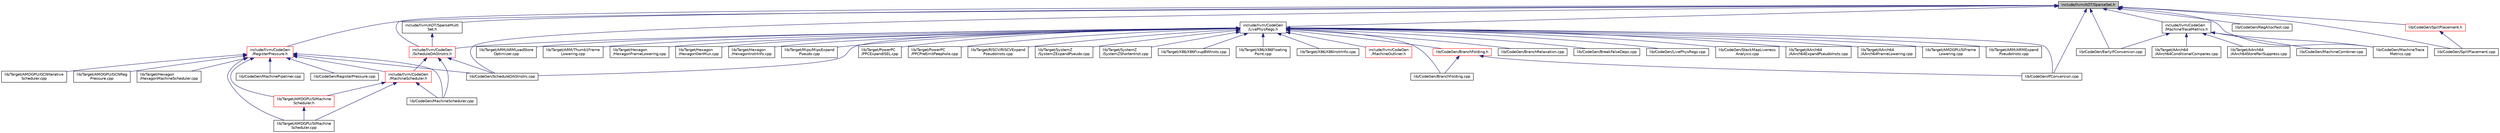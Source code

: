 digraph "include/llvm/ADT/SparseSet.h"
{
 // LATEX_PDF_SIZE
  bgcolor="transparent";
  edge [fontname="Helvetica",fontsize="10",labelfontname="Helvetica",labelfontsize="10"];
  node [fontname="Helvetica",fontsize="10",shape="box"];
  Node1 [label="include/llvm/ADT/SparseSet.h",height=0.2,width=0.4,color="black", fillcolor="grey75", style="filled", fontcolor="black",tooltip=" "];
  Node1 -> Node2 [dir="back",color="midnightblue",fontsize="10",style="solid",fontname="Helvetica"];
  Node2 [label="include/llvm/ADT/SparseMulti\lSet.h",height=0.2,width=0.4,color="black",URL="$SparseMultiSet_8h.html",tooltip=" "];
  Node2 -> Node3 [dir="back",color="midnightblue",fontsize="10",style="solid",fontname="Helvetica"];
  Node3 [label="include/llvm/CodeGen\l/ScheduleDAGInstrs.h",height=0.2,width=0.4,color="red",URL="$ScheduleDAGInstrs_8h.html",tooltip=" "];
  Node3 -> Node6 [dir="back",color="midnightblue",fontsize="10",style="solid",fontname="Helvetica"];
  Node6 [label="include/llvm/CodeGen\l/MachineScheduler.h",height=0.2,width=0.4,color="red",URL="$MachineScheduler_8h.html",tooltip=" "];
  Node6 -> Node7 [dir="back",color="midnightblue",fontsize="10",style="solid",fontname="Helvetica"];
  Node7 [label="lib/CodeGen/MachineScheduler.cpp",height=0.2,width=0.4,color="black",URL="$MachineScheduler_8cpp.html",tooltip=" "];
  Node6 -> Node22 [dir="back",color="midnightblue",fontsize="10",style="solid",fontname="Helvetica"];
  Node22 [label="lib/Target/AMDGPU/SIMachine\lScheduler.cpp",height=0.2,width=0.4,color="black",URL="$SIMachineScheduler_8cpp.html",tooltip="SI Machine Scheduler interface."];
  Node6 -> Node23 [dir="back",color="midnightblue",fontsize="10",style="solid",fontname="Helvetica"];
  Node23 [label="lib/Target/AMDGPU/SIMachine\lScheduler.h",height=0.2,width=0.4,color="red",URL="$SIMachineScheduler_8h.html",tooltip="SI Machine Scheduler interface."];
  Node23 -> Node22 [dir="back",color="midnightblue",fontsize="10",style="solid",fontname="Helvetica"];
  Node3 -> Node7 [dir="back",color="midnightblue",fontsize="10",style="solid",fontname="Helvetica"];
  Node3 -> Node46 [dir="back",color="midnightblue",fontsize="10",style="solid",fontname="Helvetica"];
  Node46 [label="lib/CodeGen/ScheduleDAGInstrs.cpp",height=0.2,width=0.4,color="black",URL="$ScheduleDAGInstrs_8cpp.html",tooltip=" "];
  Node1 -> Node47 [dir="back",color="midnightblue",fontsize="10",style="solid",fontname="Helvetica"];
  Node47 [label="include/llvm/CodeGen\l/LivePhysRegs.h",height=0.2,width=0.4,color="black",URL="$LivePhysRegs_8h.html",tooltip="This file implements the LivePhysRegs utility for tracking liveness of physical registers."];
  Node47 -> Node48 [dir="back",color="midnightblue",fontsize="10",style="solid",fontname="Helvetica"];
  Node48 [label="include/llvm/CodeGen\l/MachineOutliner.h",height=0.2,width=0.4,color="red",URL="$MachineOutliner_8h.html",tooltip="Contains all data structures shared between the outliner implemented in MachineOutliner...."];
  Node47 -> Node3 [dir="back",color="midnightblue",fontsize="10",style="solid",fontname="Helvetica"];
  Node47 -> Node68 [dir="back",color="midnightblue",fontsize="10",style="solid",fontname="Helvetica"];
  Node68 [label="lib/CodeGen/BranchFolding.cpp",height=0.2,width=0.4,color="black",URL="$BranchFolding_8cpp.html",tooltip=" "];
  Node47 -> Node686 [dir="back",color="midnightblue",fontsize="10",style="solid",fontname="Helvetica"];
  Node686 [label="lib/CodeGen/BranchFolding.h",height=0.2,width=0.4,color="red",URL="$BranchFolding_8h.html",tooltip=" "];
  Node686 -> Node68 [dir="back",color="midnightblue",fontsize="10",style="solid",fontname="Helvetica"];
  Node686 -> Node83 [dir="back",color="midnightblue",fontsize="10",style="solid",fontname="Helvetica"];
  Node83 [label="lib/CodeGen/IfConversion.cpp",height=0.2,width=0.4,color="black",URL="$IfConversion_8cpp.html",tooltip=" "];
  Node47 -> Node69 [dir="back",color="midnightblue",fontsize="10",style="solid",fontname="Helvetica"];
  Node69 [label="lib/CodeGen/BranchRelaxation.cpp",height=0.2,width=0.4,color="black",URL="$BranchRelaxation_8cpp.html",tooltip=" "];
  Node47 -> Node70 [dir="back",color="midnightblue",fontsize="10",style="solid",fontname="Helvetica"];
  Node70 [label="lib/CodeGen/BreakFalseDeps.cpp",height=0.2,width=0.4,color="black",URL="$BreakFalseDeps_8cpp.html",tooltip=" "];
  Node47 -> Node83 [dir="back",color="midnightblue",fontsize="10",style="solid",fontname="Helvetica"];
  Node47 -> Node687 [dir="back",color="midnightblue",fontsize="10",style="solid",fontname="Helvetica"];
  Node687 [label="lib/CodeGen/LivePhysRegs.cpp",height=0.2,width=0.4,color="black",URL="$LivePhysRegs_8cpp.html",tooltip=" "];
  Node47 -> Node46 [dir="back",color="midnightblue",fontsize="10",style="solid",fontname="Helvetica"];
  Node47 -> Node688 [dir="back",color="midnightblue",fontsize="10",style="solid",fontname="Helvetica"];
  Node688 [label="lib/CodeGen/StackMapLiveness\lAnalysis.cpp",height=0.2,width=0.4,color="black",URL="$StackMapLivenessAnalysis_8cpp.html",tooltip=" "];
  Node47 -> Node152 [dir="back",color="midnightblue",fontsize="10",style="solid",fontname="Helvetica"];
  Node152 [label="lib/Target/AArch64\l/AArch64ExpandPseudoInsts.cpp",height=0.2,width=0.4,color="black",URL="$AArch64ExpandPseudoInsts_8cpp.html",tooltip=" "];
  Node47 -> Node145 [dir="back",color="midnightblue",fontsize="10",style="solid",fontname="Helvetica"];
  Node145 [label="lib/Target/AArch64\l/AArch64FrameLowering.cpp",height=0.2,width=0.4,color="black",URL="$AArch64FrameLowering_8cpp.html",tooltip=" "];
  Node47 -> Node233 [dir="back",color="midnightblue",fontsize="10",style="solid",fontname="Helvetica"];
  Node233 [label="lib/Target/AMDGPU/SIFrame\lLowering.cpp",height=0.2,width=0.4,color="black",URL="$SIFrameLowering_8cpp.html",tooltip=" "];
  Node47 -> Node278 [dir="back",color="midnightblue",fontsize="10",style="solid",fontname="Helvetica"];
  Node278 [label="lib/Target/ARM/ARMExpand\lPseudoInsts.cpp",height=0.2,width=0.4,color="black",URL="$ARMExpandPseudoInsts_8cpp.html",tooltip=" "];
  Node47 -> Node289 [dir="back",color="midnightblue",fontsize="10",style="solid",fontname="Helvetica"];
  Node289 [label="lib/Target/ARM/ARMLoadStore\lOptimizer.cpp",height=0.2,width=0.4,color="black",URL="$ARMLoadStoreOptimizer_8cpp.html",tooltip=" "];
  Node47 -> Node305 [dir="back",color="midnightblue",fontsize="10",style="solid",fontname="Helvetica"];
  Node305 [label="lib/Target/ARM/Thumb1Frame\lLowering.cpp",height=0.2,width=0.4,color="black",URL="$Thumb1FrameLowering_8cpp.html",tooltip=" "];
  Node47 -> Node361 [dir="back",color="midnightblue",fontsize="10",style="solid",fontname="Helvetica"];
  Node361 [label="lib/Target/Hexagon\l/HexagonFrameLowering.cpp",height=0.2,width=0.4,color="black",URL="$HexagonFrameLowering_8cpp.html",tooltip=" "];
  Node47 -> Node363 [dir="back",color="midnightblue",fontsize="10",style="solid",fontname="Helvetica"];
  Node363 [label="lib/Target/Hexagon\l/HexagonGenMux.cpp",height=0.2,width=0.4,color="black",URL="$HexagonGenMux_8cpp.html",tooltip=" "];
  Node47 -> Node348 [dir="back",color="midnightblue",fontsize="10",style="solid",fontname="Helvetica"];
  Node348 [label="lib/Target/Hexagon\l/HexagonInstrInfo.cpp",height=0.2,width=0.4,color="black",URL="$HexagonInstrInfo_8cpp.html",tooltip=" "];
  Node47 -> Node435 [dir="back",color="midnightblue",fontsize="10",style="solid",fontname="Helvetica"];
  Node435 [label="lib/Target/Mips/MipsExpand\lPseudo.cpp",height=0.2,width=0.4,color="black",URL="$MipsExpandPseudo_8cpp.html",tooltip=" "];
  Node47 -> Node495 [dir="back",color="midnightblue",fontsize="10",style="solid",fontname="Helvetica"];
  Node495 [label="lib/Target/PowerPC\l/PPCExpandISEL.cpp",height=0.2,width=0.4,color="black",URL="$PPCExpandISEL_8cpp.html",tooltip=" "];
  Node47 -> Node510 [dir="back",color="midnightblue",fontsize="10",style="solid",fontname="Helvetica"];
  Node510 [label="lib/Target/PowerPC\l/PPCPreEmitPeephole.cpp",height=0.2,width=0.4,color="black",URL="$PPCPreEmitPeephole_8cpp.html",tooltip=" "];
  Node47 -> Node524 [dir="back",color="midnightblue",fontsize="10",style="solid",fontname="Helvetica"];
  Node524 [label="lib/Target/RISCV/RISCVExpand\lPseudoInsts.cpp",height=0.2,width=0.4,color="black",URL="$RISCVExpandPseudoInsts_8cpp.html",tooltip=" "];
  Node47 -> Node556 [dir="back",color="midnightblue",fontsize="10",style="solid",fontname="Helvetica"];
  Node556 [label="lib/Target/SystemZ\l/SystemZExpandPseudo.cpp",height=0.2,width=0.4,color="black",URL="$SystemZExpandPseudo_8cpp.html",tooltip=" "];
  Node47 -> Node572 [dir="back",color="midnightblue",fontsize="10",style="solid",fontname="Helvetica"];
  Node572 [label="lib/Target/SystemZ\l/SystemZShortenInst.cpp",height=0.2,width=0.4,color="black",URL="$SystemZShortenInst_8cpp.html",tooltip=" "];
  Node47 -> Node629 [dir="back",color="midnightblue",fontsize="10",style="solid",fontname="Helvetica"];
  Node629 [label="lib/Target/X86/X86FixupBWInsts.cpp",height=0.2,width=0.4,color="black",URL="$X86FixupBWInsts_8cpp.html",tooltip="This file defines the pass that looks through the machine instructions late in the compilation,..."];
  Node47 -> Node631 [dir="back",color="midnightblue",fontsize="10",style="solid",fontname="Helvetica"];
  Node631 [label="lib/Target/X86/X86Floating\lPoint.cpp",height=0.2,width=0.4,color="black",URL="$X86FloatingPoint_8cpp.html",tooltip=" "];
  Node47 -> Node648 [dir="back",color="midnightblue",fontsize="10",style="solid",fontname="Helvetica"];
  Node648 [label="lib/Target/X86/X86InstrInfo.cpp",height=0.2,width=0.4,color="black",URL="$X86InstrInfo_8cpp.html",tooltip=" "];
  Node1 -> Node689 [dir="back",color="midnightblue",fontsize="10",style="solid",fontname="Helvetica"];
  Node689 [label="include/llvm/CodeGen\l/MachineTraceMetrics.h",height=0.2,width=0.4,color="black",URL="$MachineTraceMetrics_8h.html",tooltip=" "];
  Node689 -> Node74 [dir="back",color="midnightblue",fontsize="10",style="solid",fontname="Helvetica"];
  Node74 [label="lib/CodeGen/EarlyIfConversion.cpp",height=0.2,width=0.4,color="black",URL="$EarlyIfConversion_8cpp.html",tooltip=" "];
  Node689 -> Node93 [dir="back",color="midnightblue",fontsize="10",style="solid",fontname="Helvetica"];
  Node93 [label="lib/CodeGen/MachineCombiner.cpp",height=0.2,width=0.4,color="black",URL="$MachineCombiner_8cpp.html",tooltip=" "];
  Node689 -> Node690 [dir="back",color="midnightblue",fontsize="10",style="solid",fontname="Helvetica"];
  Node690 [label="lib/CodeGen/MachineTrace\lMetrics.cpp",height=0.2,width=0.4,color="black",URL="$MachineTraceMetrics_8cpp.html",tooltip=" "];
  Node689 -> Node143 [dir="back",color="midnightblue",fontsize="10",style="solid",fontname="Helvetica"];
  Node143 [label="lib/Target/AArch64\l/AArch64ConditionalCompares.cpp",height=0.2,width=0.4,color="black",URL="$AArch64ConditionalCompares_8cpp.html",tooltip=" "];
  Node689 -> Node161 [dir="back",color="midnightblue",fontsize="10",style="solid",fontname="Helvetica"];
  Node161 [label="lib/Target/AArch64\l/AArch64StorePairSuppress.cpp",height=0.2,width=0.4,color="black",URL="$AArch64StorePairSuppress_8cpp.html",tooltip=" "];
  Node1 -> Node691 [dir="back",color="midnightblue",fontsize="10",style="solid",fontname="Helvetica"];
  Node691 [label="include/llvm/CodeGen\l/RegisterPressure.h",height=0.2,width=0.4,color="red",URL="$RegisterPressure_8h.html",tooltip=" "];
  Node691 -> Node6 [dir="back",color="midnightblue",fontsize="10",style="solid",fontname="Helvetica"];
  Node691 -> Node5 [dir="back",color="midnightblue",fontsize="10",style="solid",fontname="Helvetica"];
  Node5 [label="lib/CodeGen/MachinePipeliner.cpp",height=0.2,width=0.4,color="black",URL="$MachinePipeliner_8cpp.html",tooltip=" "];
  Node691 -> Node7 [dir="back",color="midnightblue",fontsize="10",style="solid",fontname="Helvetica"];
  Node691 -> Node692 [dir="back",color="midnightblue",fontsize="10",style="solid",fontname="Helvetica"];
  Node692 [label="lib/CodeGen/RegisterPressure.cpp",height=0.2,width=0.4,color="black",URL="$RegisterPressure_8cpp.html",tooltip=" "];
  Node691 -> Node46 [dir="back",color="midnightblue",fontsize="10",style="solid",fontname="Helvetica"];
  Node691 -> Node17 [dir="back",color="midnightblue",fontsize="10",style="solid",fontname="Helvetica"];
  Node17 [label="lib/Target/AMDGPU/GCNIterative\lScheduler.cpp",height=0.2,width=0.4,color="black",URL="$GCNIterativeScheduler_8cpp.html",tooltip=" "];
  Node691 -> Node215 [dir="back",color="midnightblue",fontsize="10",style="solid",fontname="Helvetica"];
  Node215 [label="lib/Target/AMDGPU/GCNReg\lPressure.cpp",height=0.2,width=0.4,color="black",URL="$GCNRegPressure_8cpp.html",tooltip=" "];
  Node691 -> Node22 [dir="back",color="midnightblue",fontsize="10",style="solid",fontname="Helvetica"];
  Node691 -> Node23 [dir="back",color="midnightblue",fontsize="10",style="solid",fontname="Helvetica"];
  Node691 -> Node28 [dir="back",color="midnightblue",fontsize="10",style="solid",fontname="Helvetica"];
  Node28 [label="lib/Target/Hexagon\l/HexagonMachineScheduler.cpp",height=0.2,width=0.4,color="black",URL="$HexagonMachineScheduler_8cpp.html",tooltip=" "];
  Node1 -> Node3 [dir="back",color="midnightblue",fontsize="10",style="solid",fontname="Helvetica"];
  Node1 -> Node74 [dir="back",color="midnightblue",fontsize="10",style="solid",fontname="Helvetica"];
  Node1 -> Node83 [dir="back",color="midnightblue",fontsize="10",style="solid",fontname="Helvetica"];
  Node1 -> Node690 [dir="back",color="midnightblue",fontsize="10",style="solid",fontname="Helvetica"];
  Node1 -> Node112 [dir="back",color="midnightblue",fontsize="10",style="solid",fontname="Helvetica"];
  Node112 [label="lib/CodeGen/RegAllocFast.cpp",height=0.2,width=0.4,color="black",URL="$RegAllocFast_8cpp.html",tooltip=" "];
  Node1 -> Node46 [dir="back",color="midnightblue",fontsize="10",style="solid",fontname="Helvetica"];
  Node1 -> Node693 [dir="back",color="midnightblue",fontsize="10",style="solid",fontname="Helvetica"];
  Node693 [label="lib/CodeGen/SpillPlacement.cpp",height=0.2,width=0.4,color="black",URL="$SpillPlacement_8cpp.html",tooltip=" "];
  Node1 -> Node694 [dir="back",color="midnightblue",fontsize="10",style="solid",fontname="Helvetica"];
  Node694 [label="lib/CodeGen/SpillPlacement.h",height=0.2,width=0.4,color="red",URL="$SpillPlacement_8h.html",tooltip=" "];
  Node694 -> Node693 [dir="back",color="midnightblue",fontsize="10",style="solid",fontname="Helvetica"];
}
